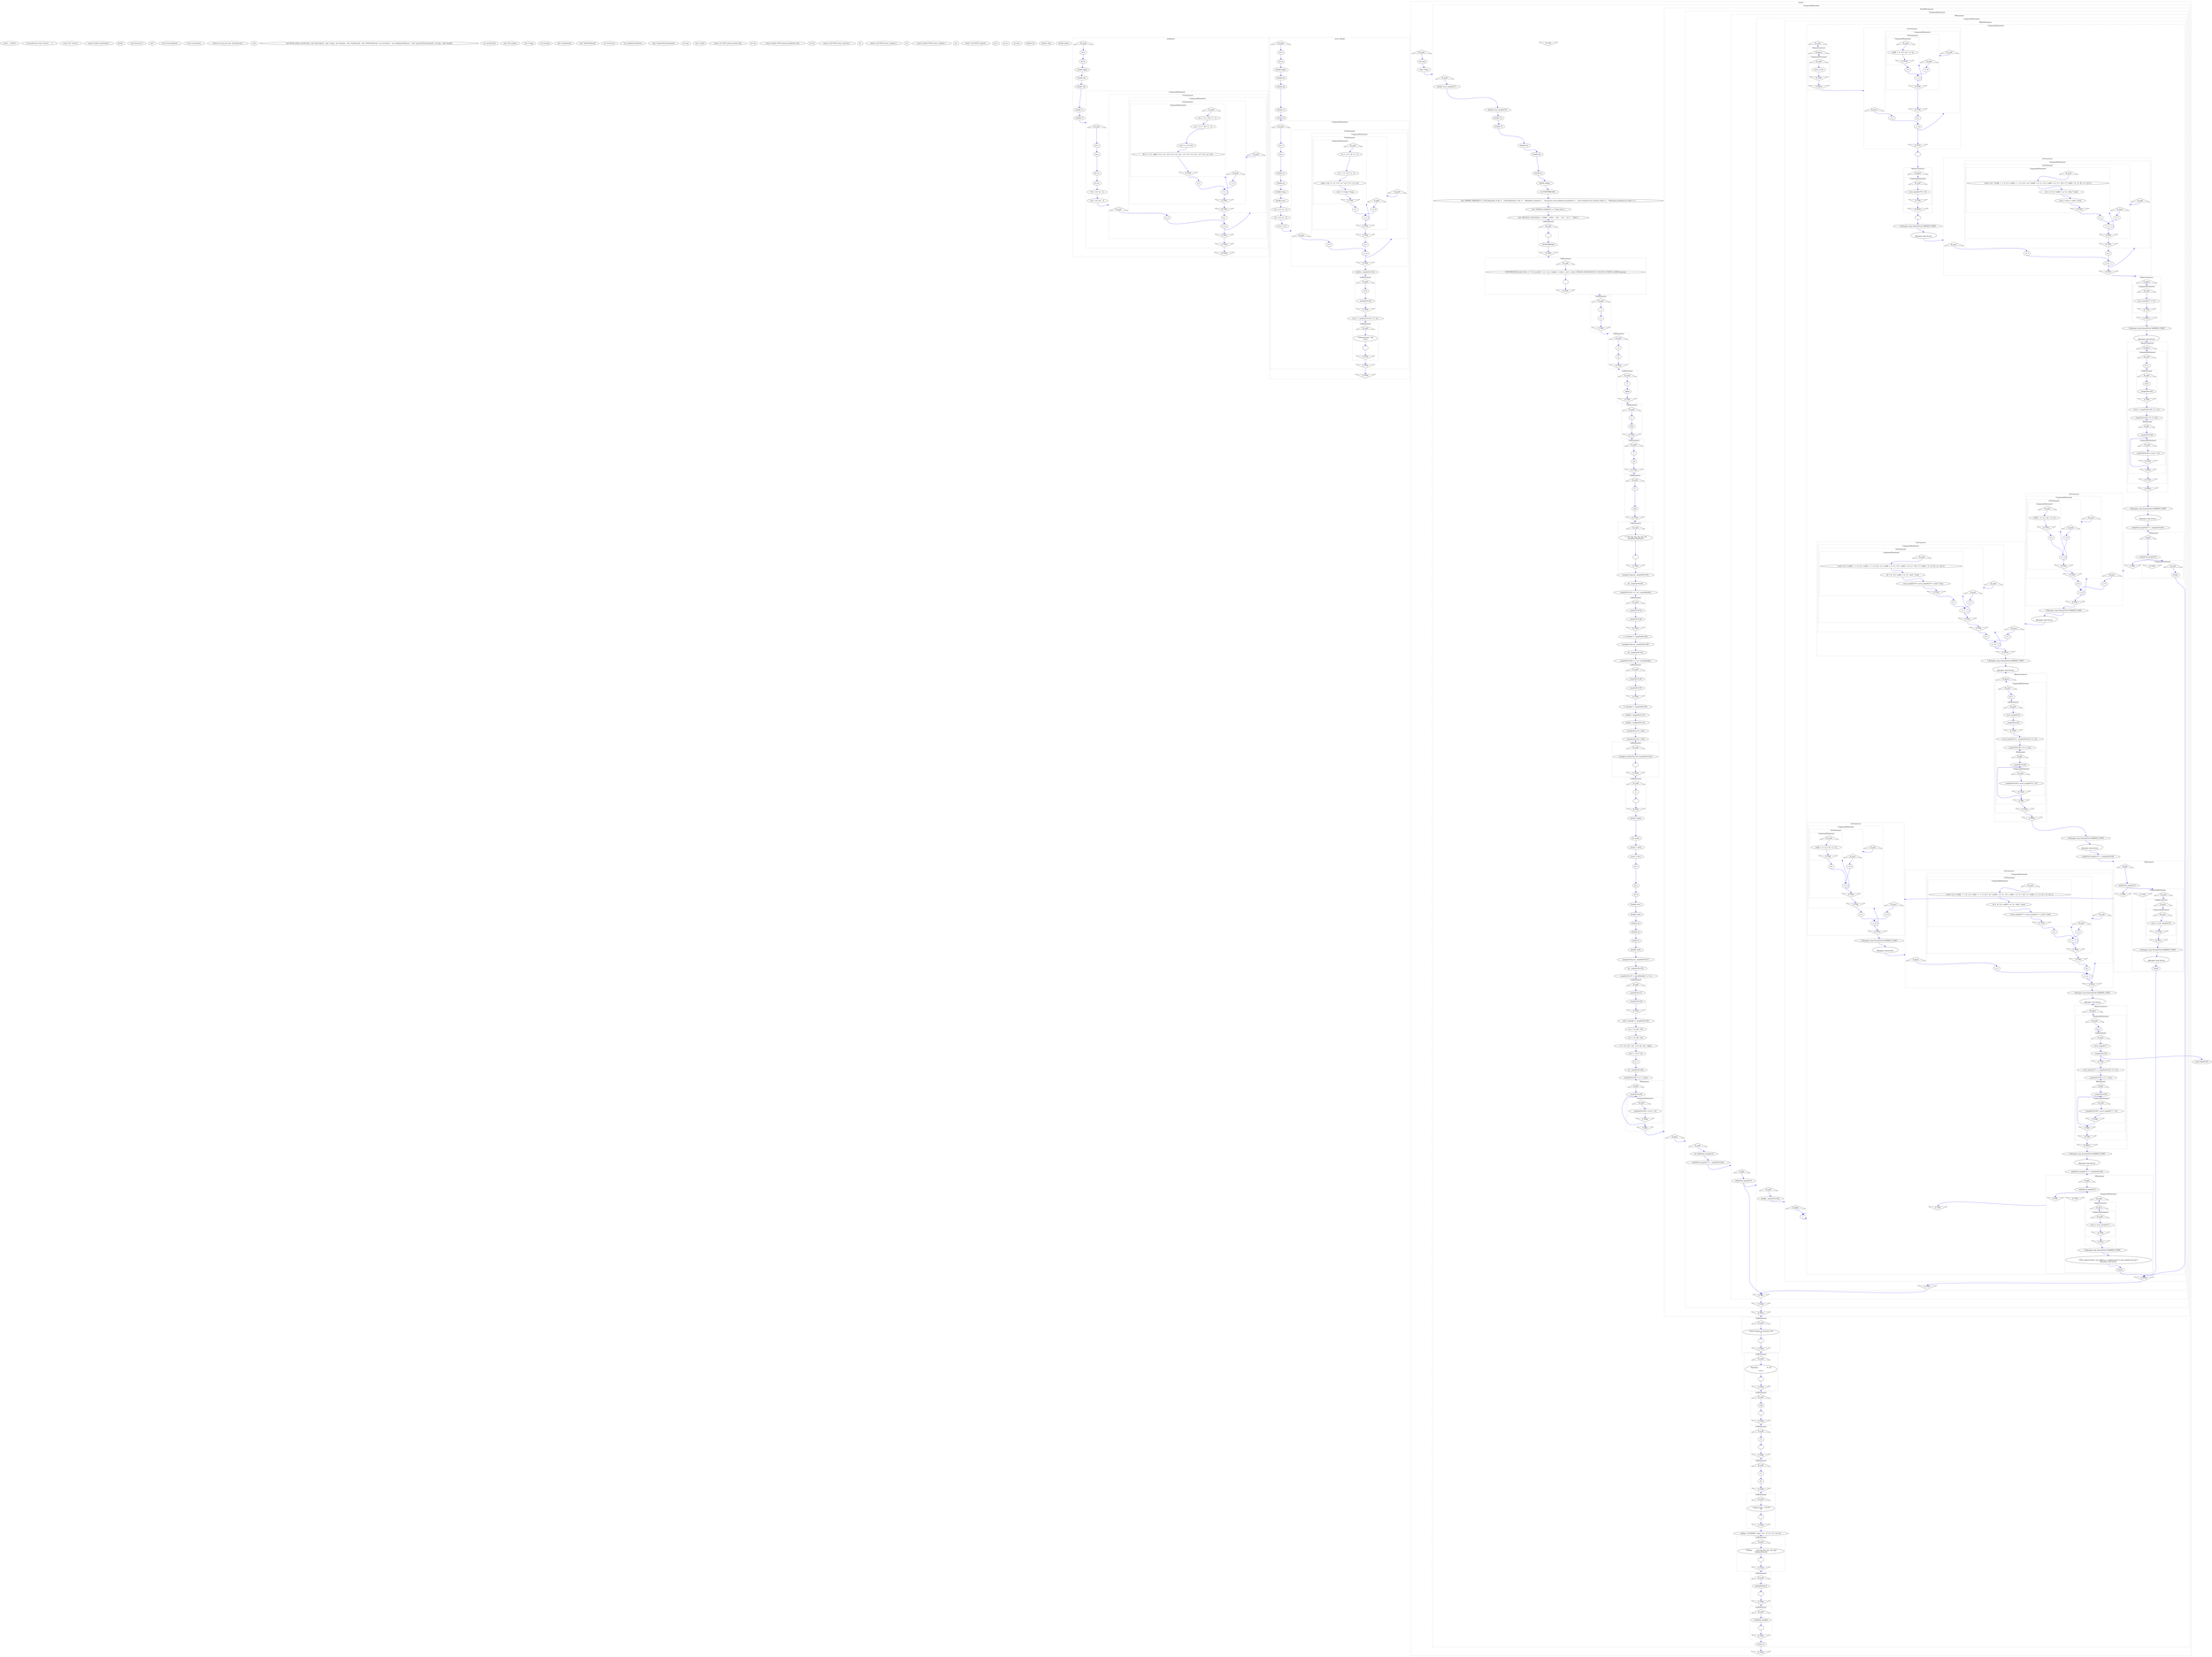 digraph graph1712536284 {
	compound=true;
	edge[color=blue];
	node26117480[label="struct __sFILEX ;"];
	node1769597131[label="int printf(const char *restrict , ...);"];
	node257895351[label="const char *restrict "];
	node1918627686[label="extern double sqrt(double );"];
	node1537358694[label="double "];
	node2088051243[label="void free(void *);"];
	node1531333864[label="void *"];
	node1622006612[label="struct fssearchblock ;"];
	node1635546341[label="struct searchstate ;"];
	node1641808846[label="extern int omp_get_max_threads(void );"];
	node2032251042[label="void "];
	node600746945[label="void OSCR_init(int numThreads, char *description , char *usage , int numArgs , char *argNames[] , char *defaultValues[] , int numTimers , int numReportedTimers , char *reportedTimerNames[] , int argc , char *argv[]);"];
	node707610042[label="int numThreads"];
	node146611050[label="char *description"];
	node94345706[label="char *usage"];
	node1122134344[label="int numArgs"];
	node837764579[label="char *argNames[]"];
	node1497973285[label="char *defaultValues[]"];
	node1635756693[label="int numTimers"];
	node1900164709[label="int numReportedTimers"];
	node1864350231[label="char *reportedTimerNames[]"];
	node601893033[label="int argc"];
	node1241276575[label="char *argv[]"];
	node1908143486[label="extern int OSCR_getarg_int(int ind);"];
	node57748372[label="int ind"];
	node815992954[label="extern double OSCR_getarg_double(int ind);"];
	node1123629720[label="int ind"];
	node699780352[label="extern void OSCR_timer_start(int );"];
	node988458918[label="int "];
	node926370398[label="extern void OSCR_timer_stop(int );"];
	node1971851377[label="int "];
	node775931202[label="extern double OSCR_timer_read(int );"];
	node1883840933[label="int "];
	node1843289228[label="extern void OSCR_report();"];
	node134310351[label="int n;"];
	node611563982[label="int m;"];
	node1485697819[label="int mits;"];
	node297927961[label="double tol;"];
	node1786364562[label="double relax;"];
	node1669712678[label="double alpha;"];
	subgraph cluster671467883 {
		compound=true;
		style=dotted;
		label="initialize()";
		node407697359[label="B_FuDe", shape="triangle"];
		node802600647[label="E_FuDe", shape="invtriangle"];
		node1708570683[label="int n"];
		node2051853139[label="int m"];
		node373182087[label="double alpha"];
		node1580297332[label="double *dx"];
		node1219161283[label="double *dy"];
		node796667727[label="double *u"];
		node117009527[label="double *f"];
		subgraph cluster1850180796 {
			compound=true;
			style=dotted;
			label="CompoundStatement";
			node884452399[label="B_CoSt", shape="triangle"];
			node235237152[label="E_CoSt", shape="invtriangle"];
			node644345897[label="int i;"];
			node128359175[label="int j;"];
			node482082765[label="int xx;"];
			node49752459[label="int yy;"];
			node1847008471[label="*dx = 2.0 / (n - 1);"];
			node1118078504[label="*dy = 2.0 / (m - 1);"];
			subgraph cluster580871917 {
				compound=true;
				style=dotted;
				label="ForStatement";
				node823723302[label="B_FoSt", shape="triangle"];
				node1714078840[label="E_FoSt", shape="invtriangle"];
				node2009221452[label="j = 0"];
				node690339675[label="j < m"];
				node1606304070[label="j++"];
				subgraph cluster249034932 {
					compound=true;
					style=dotted;
					label="CompoundStatement";
					node1278254413[label="B_CoSt", shape="triangle"];
					node940584193[label="E_CoSt", shape="invtriangle"];
					subgraph cluster954702563 {
						compound=true;
						style=dotted;
						label="ForStatement";
						node1661406123[label="B_FoSt", shape="triangle"];
						node1759899303[label="E_FoSt", shape="invtriangle"];
						node838449246[label="i = 0"];
						node1610702581[label="i < n"];
						node1151844284[label="i++"];
						subgraph cluster2011997442 {
							compound=true;
							style=dotted;
							label="CompoundStatement";
							node843512726[label="B_CoSt", shape="triangle"];
							node773989906[label="E_CoSt", shape="invtriangle"];
							node278240974[label="xx = -1.0 + *dx * (i - 1);"];
							node1456339771[label="yy = -1.0 + *dy * (j - 1);"];
							node1371957475[label="u[j * n + i] = 0.0;"];
							node426394307[label="f[j * n + i] = -alpha * (1.0 - xx * xx) * (1.0 - yy * yy) - 2.0 * (1.0 - xx * xx) - 2.0 * (1.0 - yy * yy);"];
						}
					}
				}
			}
		}
	}
	subgraph cluster1864116663 {
		compound=true;
		style=dotted;
		label="error_check()";
		node1298146757[label="B_FuDe", shape="triangle"];
		node2133344792[label="E_FuDe", shape="invtriangle"];
		node1178587240[label="int n"];
		node1272123492[label="int m"];
		node1570358965[label="double alpha"];
		node88397182[label="double dx"];
		node508378341[label="double dy"];
		node294111720[label="double *u"];
		node660339123[label="double *f"];
		subgraph cluster684822005 {
			compound=true;
			style=dotted;
			label="CompoundStatement";
			node154449611[label="B_CoSt", shape="triangle"];
			node1439632660[label="E_CoSt", shape="invtriangle"];
			node533810548[label="int i;"];
			node1360518503[label="int j;"];
			node1006751649[label="double xx;"];
			node1860491691[label="double yy;"];
			node351877391[label="double temp;"];
			node1201466784[label="double error;"];
			node1134013833[label="dx = 2.0 / (n - 1);"];
			node1894788146[label="dy = 2.0 / (n - 2);"];
			node909282611[label="error = 0.0;"];
			subgraph cluster790021811 {
				compound=true;
				style=dotted;
				label="ForStatement";
				node873827336[label="B_FoSt", shape="triangle"];
				node434437292[label="E_FoSt", shape="invtriangle"];
				node1839962989[label="j = 0"];
				node573926093[label="j < m"];
				node1077873186[label="j++"];
				subgraph cluster1336777650 {
					compound=true;
					style=dotted;
					label="CompoundStatement";
					node1367165453[label="B_CoSt", shape="triangle"];
					node126234454[label="E_CoSt", shape="invtriangle"];
					subgraph cluster1763260873 {
						compound=true;
						style=dotted;
						label="ForStatement";
						node1327234595[label="B_FoSt", shape="triangle"];
						node236567414[label="E_FoSt", shape="invtriangle"];
						node573136580[label="i = 0"];
						node1988644427[label="i < n"];
						node1026483832[label="i++"];
						subgraph cluster1470868839 {
							compound=true;
							style=dotted;
							label="CompoundStatement";
							node1426725223[label="B_CoSt", shape="triangle"];
							node711197015[label="E_CoSt", shape="invtriangle"];
							node267814113[label="xx = -1.0 + dx * (i - 1);"];
							node426019904[label="yy = -1.0 + dy * (j - 1);"];
							node109069556[label="temp = u[j * n + i] - (1.0 - xx * xx) * (1.0 - yy * yy);"];
							node582300198[label="error += temp * temp;"];
						}
					}
				}
			}
			node1718322084[label="double _imopVarPre142;"];
			subgraph cluster1692073709 {
				compound=true;
				style=dotted;
				label="CallStatement";
				node948675904[label="B_CaSt", shape="triangle"];
				node1197498159[label="E_CaSt", shape="invtriangle"];
				node785271142[label="error"];
				node2023026843[label="_imopVarPre142"];
			}
			node935160003[label="error = _imopVarPre142 / (n * m);"];
			subgraph cluster548795052 {
				compound=true;
				style=dotted;
				label="CallStatement";
				node2143571436[label="B_CaSt", shape="triangle"];
				node2117099736[label="E_CaSt", shape="invtriangle"];
				node691863815[label="\"Solution Error : %g\n\"error"];
				node777313177[label=""];
			}
		}
	}
	subgraph cluster142099757 {
		compound=true;
		style=dotted;
		label="main()";
		node1114335860[label="B_FuDe", shape="triangle"];
		node80026551[label="E_FuDe", shape="invtriangle"];
		node1574615832[label="int argc"];
		node1076202543[label="char **argv"];
		subgraph cluster15892131 {
			compound=true;
			style=dotted;
			label="CompoundStatement";
			node484841769[label="B_CoSt", shape="triangle"];
			node879311295[label="E_CoSt", shape="invtriangle"];
			node899655458[label="double error_imopVar77;"];
			node588565911[label="double error_imopVar76;"];
			node1506938939[label="double *u;"];
			node1220759559[label="double *f;"];
			node1734184086[label="double dx;"];
			node659059448[label="double dy;"];
			node1153933106[label="double dt;"];
			node1924990666[label="double mflops;"];
			node1651754404[label="int NUMTHREADS;"];
			node1107204185[label="char *PARAM_NAMES[6] = {\"Grid dimension: X dir =\", \"Grid dimension: Y dir =\" , \"Helmhotlz constant =\" , \"Successive over-relaxation parameter =\" , \"error tolerance for iterative solver =\" , \"Maximum iterations for solver =\"};"];
			node1641672672[label="char *TIMERS_NAMES[1] = {\"Total_time\"};"];
			node1185618138[label="char *DEFAULT_VALUES[6] = {\"5000\", \"5000\" , \"0.8\" , \"1.0\" , \"1e-7\" , \"1000\"};"];
			subgraph cluster707506411 {
				compound=true;
				style=dotted;
				label="CallStatement";
				node1009326765[label="B_CaSt", shape="triangle"];
				node755328698[label="E_CaSt", shape="invtriangle"];
				node7548983[label=""];
				node1999135802[label="NUMTHREADS"];
			}
			subgraph cluster452457802 {
				compound=true;
				style=dotted;
				label="CallStatement";
				node1857910993[label="B_CaSt", shape="triangle"];
				node1130598644[label="E_CaSt", shape="invtriangle"];
				node1293252487[label="NUMTHREADS\"Jacobi Solver v1\"\"Use \'jacobi01\' <n> <m> <alpha> <relax> <tol> <mits>\"6PARAM_NAMESDEFAULT_VALUES11TIMERS_NAMESargcargv"];
				node49969897[label=""];
			}
			subgraph cluster681747431 {
				compound=true;
				style=dotted;
				label="CallStatement";
				node1059080630[label="B_CaSt", shape="triangle"];
				node280223635[label="E_CaSt", shape="invtriangle"];
				node245530164[label="1"];
				node503144273[label="n"];
			}
			subgraph cluster1862674654 {
				compound=true;
				style=dotted;
				label="CallStatement";
				node1068232840[label="B_CaSt", shape="triangle"];
				node507061061[label="E_CaSt", shape="invtriangle"];
				node317960117[label="2"];
				node1960253514[label="m"];
			}
			subgraph cluster1556061855 {
				compound=true;
				style=dotted;
				label="CallStatement";
				node417875774[label="B_CaSt", shape="triangle"];
				node1513029997[label="E_CaSt", shape="invtriangle"];
				node439925336[label="3"];
				node501951555[label="alpha"];
			}
			subgraph cluster2045913001 {
				compound=true;
				style=dotted;
				label="CallStatement";
				node1822630059[label="B_CaSt", shape="triangle"];
				node1356236848[label="E_CaSt", shape="invtriangle"];
				node508760925[label="4"];
				node1637601612[label="relax"];
			}
			subgraph cluster615853374 {
				compound=true;
				style=dotted;
				label="CallStatement";
				node366916060[label="B_CaSt", shape="triangle"];
				node1855734078[label="E_CaSt", shape="invtriangle"];
				node1470420462[label="5"];
				node1202081661[label="tol"];
			}
			subgraph cluster275754769 {
				compound=true;
				style=dotted;
				label="CallStatement";
				node1895054149[label="B_CaSt", shape="triangle"];
				node651235118[label="E_CaSt", shape="invtriangle"];
				node279781579[label="6"];
				node2080125222[label="mits"];
			}
			subgraph cluster2028036437 {
				compound=true;
				style=dotted;
				label="CallStatement";
				node1420012431[label="B_CaSt", shape="triangle"];
				node426288284[label="E_CaSt", shape="invtriangle"];
				node1780399359[label="\"-> %d, %d, %g, %g, %g, %d\n\"nmalpharelaxtolmits"];
				node1028811481[label=""];
			}
			node295055909[label="unsigned long int _imopVarPre145;"];
			node1489831627[label="int _imopVarPre146;"];
			node2041264753[label="_imopVarPre145 = n * m * sizeof(double);"];
			subgraph cluster1538511917 {
				compound=true;
				style=dotted;
				label="CallStatement";
				node1542856295[label="B_CaSt", shape="triangle"];
				node46259342[label="E_CaSt", shape="invtriangle"];
				node187120217[label="_imopVarPre145"];
				node622772003[label="_imopVarPre146"];
			}
			node185203393[label="u = (double *) _imopVarPre146;"];
			node1949126165[label="unsigned long int _imopVarPre149;"];
			node8996952[label="int _imopVarPre150;"];
			node877363600[label="_imopVarPre149 = n * m * sizeof(double);"];
			subgraph cluster374646930 {
				compound=true;
				style=dotted;
				label="CallStatement";
				node628610760[label="B_CaSt", shape="triangle"];
				node828610686[label="E_CaSt", shape="invtriangle"];
				node1811942924[label="_imopVarPre149"];
				node1157199772[label="_imopVarPre150"];
			}
			node1075082007[label="f = (double *) _imopVarPre150;"];
			node2110068611[label="double *_imopVarPre153;"];
			node211199210[label="double *_imopVarPre154;"];
			node684230144[label="_imopVarPre153 = &dy;"];
			node1335914322[label="_imopVarPre154 = &dx;"];
			subgraph cluster2008746677 {
				compound=true;
				style=dotted;
				label="CallStatement";
				node15910024[label="B_CaSt", shape="triangle"];
				node1420623741[label="E_CaSt", shape="invtriangle"];
				node2076829355[label="nmalpha_imopVarPre154_imopVarPre153uf"];
				node665565246[label=""];
			}
			subgraph cluster1840940155 {
				compound=true;
				style=dotted;
				label="CallStatement";
				node32496853[label="B_CaSt", shape="triangle"];
				node371440613[label="E_CaSt", shape="invtriangle"];
				node2062667107[label="0"];
				node1128158063[label=""];
			}
			node109575534[label="double omega;"];
			node1613425543[label="int maxit;"];
			node1327693149[label="omega = relax;"];
			node649989411[label="maxit = mits;"];
			node1087598842[label="int i;"];
			node1150585542[label="int j;"];
			node418544257[label="int k;"];
			node917987811[label="double error;"];
			node1863410679[label="double resid;"];
			node103996481[label="double ax;"];
			node1464018925[label="double ay;"];
			node707834059[label="double b;"];
			node250337667[label="double *uold;"];
			node1148140115[label="unsigned long int _imopVarPre157;"];
			node1076664928[label="int _imopVarPre158;"];
			node1933687459[label="_imopVarPre157 = sizeof(double) * n * m;"];
			subgraph cluster1164139233 {
				compound=true;
				style=dotted;
				label="CallStatement";
				node2061233204[label="B_CaSt", shape="triangle"];
				node1256871900[label="E_CaSt", shape="invtriangle"];
				node1722532645[label="_imopVarPre157"];
				node476043283[label="_imopVarPre158"];
			}
			node1016689071[label="uold = (double *) _imopVarPre158;"];
			node581639050[label="ax = 1.0 / (dx * dx);"];
			node219040114[label="ay = 1.0 / (dy * dy);"];
			node948268398[label="b = -2.0 / (dx * dx) - 2.0 / (dy * dy) - alpha;"];
			node254310990[label="error = 10.0 * tol;"];
			node1201228625[label="k = 1;"];
			node731942694[label="int _imopVarPre160;"];
			node787610762[label="_imopVarPre160 = k <= maxit;"];
			subgraph cluster1679714298 {
				compound=true;
				style=dotted;
				label="IfStatement";
				node2145383787[label="B_IfSt", shape="triangle"];
				node1823752147[label="E_IfSt", shape="invtriangle"];
				node582025508[label="_imopVarPre160"];
				subgraph cluster53466556 {
					compound=true;
					style=dotted;
					label="CompoundStatement";
					node1463275798[label="B_CoSt", shape="triangle"];
					node190673459[label="E_CoSt", shape="invtriangle"];
					node1052536203[label="_imopVarPre160 = error > tol;"];
				}
			}
			subgraph cluster932493233 {
				compound=true;
				style=dotted;
				label="ParallelConstruct";
				node841341264[label="B_PaCo", shape="triangle"];
				node467937204[label="E_PaCo", shape="invtriangle"];
				subgraph cluster1331013732 {
					compound=true;
					style=dotted;
					label="CompoundStatement";
					node741268455[label="B_CoSt", shape="triangle"];
					node2136187679[label="E_CoSt", shape="invtriangle"];
					node701850557[label="int whilePred_imopVar75;"];
					node2144211049[label="whilePred_imopVar75 = _imopVarPre160;"];
					subgraph cluster1071046588 {
						compound=true;
						style=dotted;
						label="IfStatement";
						node1076089407[label="B_IfSt", shape="triangle"];
						node1076262627[label="E_IfSt", shape="invtriangle"];
						node1300523151[label="whilePred_imopVar75"];
						subgraph cluster1177232287 {
							compound=true;
							style=dotted;
							label="CompoundStatement";
							node530750366[label="B_CoSt", shape="triangle"];
							node761136414[label="E_CoSt", shape="invtriangle"];
							node813768593[label="double _imopVarPre162;"];
							subgraph cluster584883526 {
								compound=true;
								style=dotted;
								label="WhileStatement";
								node1673971173[label="B_WhSt", shape="triangle"];
								node1859857531[label="E_WhSt", shape="invtriangle"];
								node1667878940[label="1"];
								subgraph cluster1883133460 {
									compound=true;
									style=dotted;
									label="CompoundStatement";
									node1652383641[label="B_CoSt", shape="triangle"];
									node1155789797[label="E_CoSt", shape="invtriangle"];
									subgraph cluster508400631 {
										compound=true;
										style=dotted;
										label="MasterConstruct";
										node1025197016[label="B_MaCo", shape="triangle"];
										node167063223[label="E_MaCo", shape="invtriangle"];
										subgraph cluster86178665 {
											compound=true;
											style=dotted;
											label="CompoundStatement";
											node1496536314[label="B_CoSt", shape="triangle"];
											node1845411114[label="E_CoSt", shape="invtriangle"];
											node1876767618[label="error = 0.0;"];
										}
									}
									subgraph cluster1508155460 {
										compound=true;
										style=dotted;
										label="ForConstruct";
										node1273224758[label="B_FoCo", shape="triangle"];
										node1543760718[label="E_FoCo", shape="invtriangle"];
										node1512323339[label="j = 0"];
										node614953565[label="j < m"];
										node2035788375[label="j++"];
										subgraph cluster632879570 {
											compound=true;
											style=dotted;
											label="CompoundStatement";
											node695846639[label="B_CoSt", shape="triangle"];
											node452368204[label="E_CoSt", shape="invtriangle"];
											subgraph cluster432161569 {
												compound=true;
												style=dotted;
												label="ForStatement";
												node195198182[label="B_FoSt", shape="triangle"];
												node159168732[label="E_FoSt", shape="invtriangle"];
												node1505755152[label="i = 0"];
												node1482979717[label="i < n"];
												node1783594007[label="i++"];
												subgraph cluster586029783 {
													compound=true;
													style=dotted;
													label="CompoundStatement";
													node1574103562[label="B_CoSt", shape="triangle"];
													node1710901767[label="E_CoSt", shape="invtriangle"];
													node780027008[label="uold[i + m * j] = u[i + m * j];"];
												}
											}
										}
									}
									node889972204[label=";"];
									subgraph cluster456824281 {
										compound=true;
										style=dotted;
										label="MasterConstruct";
										node1911830487[label="B_MaCo", shape="triangle"];
										node1367787521[label="E_MaCo", shape="invtriangle"];
										subgraph cluster862853054 {
											compound=true;
											style=dotted;
											label="CompoundStatement";
											node949483950[label="B_CoSt", shape="triangle"];
											node1819701896[label="E_CoSt", shape="invtriangle"];
											node20039101[label="error_imopVar76 = 0.0;"];
										}
									}
									node1166754951[label=";"];
									node1303659291[label="// #pragma omp dummyFlush BARRIER_START"];
									node1384421718[label="
#pragma omp barrier
"];
									subgraph cluster1582967668 {
										compound=true;
										style=dotted;
										label="ForConstruct";
										node1702926498[label="B_FoCo", shape="triangle"];
										node1348632704[label="E_FoCo", shape="invtriangle"];
										node260256291[label="j = 1"];
										node28692953[label="j < m - 1"];
										node777813205[label="j++"];
										subgraph cluster1925514831 {
											compound=true;
											style=dotted;
											label="CompoundStatement";
											node1242301611[label="B_CoSt", shape="triangle"];
											node72565662[label="E_CoSt", shape="invtriangle"];
											subgraph cluster2006906315 {
												compound=true;
												style=dotted;
												label="ForStatement";
												node1570606799[label="B_FoSt", shape="triangle"];
												node1137473873[label="E_FoSt", shape="invtriangle"];
												node1682927241[label="i = 1"];
												node1276310858[label="i < n - 1"];
												node1664879201[label="i++"];
												subgraph cluster1377194794 {
													compound=true;
													style=dotted;
													label="CompoundStatement";
													node140665423[label="B_CoSt", shape="triangle"];
													node984138551[label="E_CoSt", shape="invtriangle"];
													node475172655[label="resid = (ax * (uold[i - 1 + m * j] + uold[i + 1 + m * j]) + ay * (uold[i + m * (j - 1)] + uold[i + m * (j + 1)]) + b * uold[i + m * j] - f[i + m * j]) / b;"];
													node359985955[label="u[i + m * j] = uold[i + m * j] - relax * resid;"];
													node830608444[label="error = error + resid * resid;"];
												}
											}
										}
									}
									subgraph cluster1980953477 {
										compound=true;
										style=dotted;
										label="MasterConstruct";
										node856495791[label="B_MaCo", shape="triangle"];
										node24057252[label="E_MaCo", shape="invtriangle"];
										subgraph cluster1237773898 {
											compound=true;
											style=dotted;
											label="CompoundStatement";
											node1305748956[label="B_CoSt", shape="triangle"];
											node1162466838[label="E_CoSt", shape="invtriangle"];
											node1706125628[label="error_imopVar77 = 0.0;"];
										}
									}
									node612928907[label="// #pragma omp dummyFlush BARRIER_START"];
									node1963663371[label="
#pragma omp barrier
"];
									subgraph cluster405975286 {
										compound=true;
										style=dotted;
										label="MasterConstruct";
										node1720942988[label="B_MaCo", shape="triangle"];
										node1115791983[label="E_MaCo", shape="invtriangle"];
										subgraph cluster2142339597 {
											compound=true;
											style=dotted;
											label="CompoundStatement";
											node2116532090[label="B_CoSt", shape="triangle"];
											node1781593777[label="E_CoSt", shape="invtriangle"];
											node491894440[label="k++;"];
											subgraph cluster1104950472 {
												compound=true;
												style=dotted;
												label="CallStatement";
												node1076642142[label="B_CaSt", shape="triangle"];
												node1311908104[label="E_CaSt", shape="invtriangle"];
												node1063150793[label="error"];
												node1023469953[label="_imopVarPre162"];
											}
											node1181534785[label="error = _imopVarPre162 / (n * m);"];
											node267039662[label="_imopVarPre160 = k <= mits;"];
											subgraph cluster1156790508 {
												compound=true;
												style=dotted;
												label="IfStatement";
												node1689057490[label="B_IfSt", shape="triangle"];
												node287985825[label="E_IfSt", shape="invtriangle"];
												node1020828786[label="_imopVarPre160"];
												subgraph cluster368191976 {
													compound=true;
													style=dotted;
													label="CompoundStatement";
													node701379561[label="B_CoSt", shape="triangle"];
													node528938970[label="E_CoSt", shape="invtriangle"];
													node1078290151[label="_imopVarPre160 = error > tol;"];
												}
											}
										}
									}
									node359596673[label="// #pragma omp dummyFlush BARRIER_START"];
									node503584840[label="
#pragma omp barrier
"];
									node1528226950[label="whilePred_imopVar75 = _imopVarPre160;"];
									subgraph cluster1934240791 {
										compound=true;
										style=dotted;
										label="IfStatement";
										node757046979[label="B_IfSt", shape="triangle"];
										node344954076[label="E_IfSt", shape="invtriangle"];
										node1554058510[label="!whilePred_imopVar75"];
										subgraph cluster1971858114 {
											compound=true;
											style=dotted;
											label="CompoundStatement";
											node1219499527[label="B_CoSt", shape="triangle"];
											node1126522769[label="E_CoSt", shape="invtriangle"];
											node1938311278[label="break;"];
										}
									}
									subgraph cluster1555478555 {
										compound=true;
										style=dotted;
										label="ForConstruct";
										node706067443[label="B_FoCo", shape="triangle"];
										node1187091280[label="E_FoCo", shape="invtriangle"];
										node131976509[label="j = 0"];
										node1367661099[label="j < m"];
										node1307655038[label="j++"];
										subgraph cluster775635860 {
											compound=true;
											style=dotted;
											label="CompoundStatement";
											node1892463551[label="B_CoSt", shape="triangle"];
											node285205295[label="E_CoSt", shape="invtriangle"];
											subgraph cluster863917883 {
												compound=true;
												style=dotted;
												label="ForStatement";
												node1294248741[label="B_FoSt", shape="triangle"];
												node341778327[label="E_FoSt", shape="invtriangle"];
												node495471129[label="i = 0"];
												node1729527695[label="i < n"];
												node1618190026[label="i++"];
												subgraph cluster1568740070 {
													compound=true;
													style=dotted;
													label="CompoundStatement";
													node551104286[label="B_CoSt", shape="triangle"];
													node1022837566[label="E_CoSt", shape="invtriangle"];
													node1935274924[label="uold[i + m * j] = u[i + m * j];"];
												}
											}
										}
									}
									node61710314[label="// #pragma omp dummyFlush BARRIER_START"];
									node1433290120[label="
#pragma omp barrier
"];
									subgraph cluster504561103 {
										compound=true;
										style=dotted;
										label="ForConstruct";
										node487571644[label="B_FoCo", shape="triangle"];
										node33570527[label="E_FoCo", shape="invtriangle"];
										node1241184277[label="j = 1"];
										node760159709[label="j < m - 1"];
										node2116330210[label="j++"];
										subgraph cluster1910204163 {
											compound=true;
											style=dotted;
											label="CompoundStatement";
											node1191890972[label="B_CoSt", shape="triangle"];
											node1848939096[label="E_CoSt", shape="invtriangle"];
											subgraph cluster777588278 {
												compound=true;
												style=dotted;
												label="ForStatement";
												node1069720017[label="B_FoSt", shape="triangle"];
												node1965965859[label="E_FoSt", shape="invtriangle"];
												node1052247420[label="i = 1"];
												node1779082722[label="i < n - 1"];
												node620195959[label="i++"];
												subgraph cluster1819055096 {
													compound=true;
													style=dotted;
													label="CompoundStatement";
													node954764819[label="B_CoSt", shape="triangle"];
													node980552419[label="E_CoSt", shape="invtriangle"];
													node340234965[label="resid = (ax * (uold[i - 1 + m * j] + uold[i + 1 + m * j]) + ay * (uold[i + m * (j - 1)] + uold[i + m * (j + 1)]) + b * uold[i + m * j] - f[i + m * j]) / b;"];
													node1218188770[label="u[i + m * j] = uold[i + m * j] - relax * resid;"];
													node1242547813[label="error_imopVar76 = error_imopVar76 + resid * resid;"];
												}
											}
										}
									}
									node369977528[label="// #pragma omp dummyFlush BARRIER_START"];
									node720486234[label="
#pragma omp barrier
"];
									subgraph cluster1989092248 {
										compound=true;
										style=dotted;
										label="MasterConstruct";
										node525313125[label="B_MaCo", shape="triangle"];
										node31874125[label="E_MaCo", shape="invtriangle"];
										subgraph cluster1023842266 {
											compound=true;
											style=dotted;
											label="CompoundStatement";
											node1268380397[label="B_CoSt", shape="triangle"];
											node1915781538[label="E_CoSt", shape="invtriangle"];
											node896315952[label="k++;"];
											subgraph cluster1776434836 {
												compound=true;
												style=dotted;
												label="CallStatement";
												node1439139158[label="B_CaSt", shape="triangle"];
												node622022145[label="E_CaSt", shape="invtriangle"];
												node315785478[label="error_imopVar76"];
												node62443122[label="_imopVarPre162"];
											}
											node268616862[label="error_imopVar76 = _imopVarPre162 / (n * m);"];
											node165296236[label="_imopVarPre160 = k <= mits;"];
											subgraph cluster670332443 {
												compound=true;
												style=dotted;
												label="IfStatement";
												node1390374159[label="B_IfSt", shape="triangle"];
												node733026478[label="E_IfSt", shape="invtriangle"];
												node1935935291[label="_imopVarPre160"];
												subgraph cluster2065373060 {
													compound=true;
													style=dotted;
													label="CompoundStatement";
													node680415425[label="B_CoSt", shape="triangle"];
													node1491128748[label="E_CoSt", shape="invtriangle"];
													node1049553497[label="_imopVarPre160 = error_imopVar76 > tol;"];
												}
											}
										}
									}
									node105320614[label="// #pragma omp dummyFlush BARRIER_START"];
									node155784799[label="
#pragma omp barrier
"];
									node2058190325[label="whilePred_imopVar75 = _imopVarPre160;"];
									subgraph cluster381096925 {
										compound=true;
										style=dotted;
										label="IfStatement";
										node933099011[label="B_IfSt", shape="triangle"];
										node1492867983[label="E_IfSt", shape="invtriangle"];
										node656805788[label="!whilePred_imopVar75"];
										subgraph cluster488671125 {
											compound=true;
											style=dotted;
											label="CompoundStatement";
											node788557535[label="B_CoSt", shape="triangle"];
											node545535492[label="E_CoSt", shape="invtriangle"];
											subgraph cluster656689800 {
												compound=true;
												style=dotted;
												label="SingleConstruct";
												node78081168[label="B_SiCo", shape="triangle"];
												node1780694323[label="E_SiCo", shape="invtriangle"];
												subgraph cluster646910575 {
													compound=true;
													style=dotted;
													label="CompoundStatement";
													node1182693267[label="B_CoSt", shape="triangle"];
													node1049204172[label="E_CoSt", shape="invtriangle"];
													node1910012239[label="error = error_imopVar76;"];
												}
											}
											node1704289773[label="// #pragma omp dummyFlush BARRIER_START"];
											node1209972485[label="
#pragma omp barrier
"];
											node1178605557[label="break;"];
										}
									}
									subgraph cluster1538853769 {
										compound=true;
										style=dotted;
										label="ForConstruct";
										node280026426[label="B_FoCo", shape="triangle"];
										node1277370210[label="E_FoCo", shape="invtriangle"];
										node1490985127[label="j = 0"];
										node208515085[label="j < m"];
										node1828598477[label="j++"];
										subgraph cluster1211156857 {
											compound=true;
											style=dotted;
											label="CompoundStatement";
											node228118035[label="B_CoSt", shape="triangle"];
											node512144081[label="E_CoSt", shape="invtriangle"];
											subgraph cluster954924459 {
												compound=true;
												style=dotted;
												label="ForStatement";
												node926715701[label="B_FoSt", shape="triangle"];
												node495367734[label="E_FoSt", shape="invtriangle"];
												node443414834[label="i = 0"];
												node88893820[label="i < n"];
												node943346272[label="i++"];
												subgraph cluster93367172 {
													compound=true;
													style=dotted;
													label="CompoundStatement";
													node145279672[label="B_CoSt", shape="triangle"];
													node2101881246[label="E_CoSt", shape="invtriangle"];
													node735627505[label="uold[i + m * j] = u[i + m * j];"];
												}
											}
										}
									}
									node275543021[label="// #pragma omp dummyFlush BARRIER_START"];
									node7131630[label="
#pragma omp barrier
"];
									subgraph cluster1281894438 {
										compound=true;
										style=dotted;
										label="ForConstruct";
										node169627497[label="B_FoCo", shape="triangle"];
										node2049463320[label="E_FoCo", shape="invtriangle"];
										node831025968[label="j = 1"];
										node348921692[label="j < m - 1"];
										node715117698[label="j++"];
										subgraph cluster167514715 {
											compound=true;
											style=dotted;
											label="CompoundStatement";
											node1645387671[label="B_CoSt", shape="triangle"];
											node584816461[label="E_CoSt", shape="invtriangle"];
											subgraph cluster2043935641 {
												compound=true;
												style=dotted;
												label="ForStatement";
												node256584979[label="B_FoSt", shape="triangle"];
												node1901371976[label="E_FoSt", shape="invtriangle"];
												node668225854[label="i = 1"];
												node1584938872[label="i < n - 1"];
												node139527382[label="i++"];
												subgraph cluster1318916377 {
													compound=true;
													style=dotted;
													label="CompoundStatement";
													node1561921531[label="B_CoSt", shape="triangle"];
													node1618596377[label="E_CoSt", shape="invtriangle"];
													node1807564872[label="resid = (ax * (uold[i - 1 + m * j] + uold[i + 1 + m * j]) + ay * (uold[i + m * (j - 1)] + uold[i + m * (j + 1)]) + b * uold[i + m * j] - f[i + m * j]) / b;"];
													node636370134[label="u[i + m * j] = uold[i + m * j] - relax * resid;"];
													node52401871[label="error_imopVar77 = error_imopVar77 + resid * resid;"];
												}
											}
										}
									}
									node2051378291[label="// #pragma omp dummyFlush BARRIER_START"];
									node1202138162[label="
#pragma omp barrier
"];
									subgraph cluster1299158298 {
										compound=true;
										style=dotted;
										label="MasterConstruct";
										node364413600[label="B_MaCo", shape="triangle"];
										node1792953030[label="E_MaCo", shape="invtriangle"];
										subgraph cluster2012635448 {
											compound=true;
											style=dotted;
											label="CompoundStatement";
											node1920021004[label="B_CoSt", shape="triangle"];
											node19719769[label="E_CoSt", shape="invtriangle"];
											node1905758512[label="k++;"];
											subgraph cluster1505720819 {
												compound=true;
												style=dotted;
												label="CallStatement";
												node1281769434[label="B_CaSt", shape="triangle"];
												node15848947[label="E_CaSt", shape="invtriangle"];
												node1354373599[label="error_imopVar77"];
												node252570530[label="_imopVarPre162"];
											}
											node19496184[label="error_imopVar77 = _imopVarPre162 / (n * m);"];
											node1644425487[label="_imopVarPre160 = k <= mits;"];
											subgraph cluster1798967633 {
												compound=true;
												style=dotted;
												label="IfStatement";
												node210908320[label="B_IfSt", shape="triangle"];
												node1186712450[label="E_IfSt", shape="invtriangle"];
												node766565657[label="_imopVarPre160"];
												subgraph cluster716041009 {
													compound=true;
													style=dotted;
													label="CompoundStatement";
													node1884151725[label="B_CoSt", shape="triangle"];
													node597112135[label="E_CoSt", shape="invtriangle"];
													node2070239402[label="_imopVarPre160 = error_imopVar77 > tol;"];
												}
											}
										}
									}
									node1933672516[label="// #pragma omp dummyFlush BARRIER_START"];
									node1491862772[label="
#pragma omp barrier
"];
									node659229738[label="whilePred_imopVar75 = _imopVarPre160;"];
									subgraph cluster1325629901 {
										compound=true;
										style=dotted;
										label="IfStatement";
										node2125465277[label="B_IfSt", shape="triangle"];
										node1664994873[label="E_IfSt", shape="invtriangle"];
										node1626803358[label="!whilePred_imopVar75"];
										subgraph cluster1665522694 {
											compound=true;
											style=dotted;
											label="CompoundStatement";
											node1653433120[label="B_CoSt", shape="triangle"];
											node570578020[label="E_CoSt", shape="invtriangle"];
											subgraph cluster973293904 {
												compound=true;
												style=dotted;
												label="SingleConstruct";
												node857651539[label="B_SiCo", shape="triangle"];
												node59734560[label="E_SiCo", shape="invtriangle"];
												subgraph cluster2113508588 {
													compound=true;
													style=dotted;
													label="CompoundStatement";
													node479045608[label="B_CoSt", shape="triangle"];
													node1733008261[label="E_CoSt", shape="invtriangle"];
													node1573001442[label="error = error_imopVar77;"];
												}
											}
											node175096545[label="// #pragma omp dummyFlush BARRIER_START"];
											node208668852[label="
/*This explicit barrier was added as a replacement for some implicit barrier.*/
#pragma omp barrier
"];
											node1423372658[label="break;"];
										}
									}
								}
							}
						}
					}
				}
			}
			subgraph cluster418957165 {
				compound=true;
				style=dotted;
				label="CallStatement";
				node943533613[label="B_CaSt", shape="triangle"];
				node2086269717[label="E_CaSt", shape="invtriangle"];
				node1815621869[label="\"Total Number of Iterations %d\n\"k"];
				node1701351424[label=""];
			}
			subgraph cluster1142767071 {
				compound=true;
				style=dotted;
				label="CallStatement";
				node1108121945[label="B_CaSt", shape="triangle"];
				node2119716668[label="E_CaSt", shape="invtriangle"];
				node1594964071[label="\"Residual                   %.15f\n\n\"error"];
				node878661133[label=""];
			}
			subgraph cluster473886116 {
				compound=true;
				style=dotted;
				label="CallStatement";
				node1689404083[label="B_CaSt", shape="triangle"];
				node1823595027[label="E_CaSt", shape="invtriangle"];
				node575725230[label="uold"];
				node1069097177[label=""];
			}
			subgraph cluster94748968 {
				compound=true;
				style=dotted;
				label="CallStatement";
				node1944815218[label="B_CaSt", shape="triangle"];
				node1497558532[label="E_CaSt", shape="invtriangle"];
				node1584833211[label="0"];
				node2146613458[label=""];
			}
			subgraph cluster594916129 {
				compound=true;
				style=dotted;
				label="CallStatement";
				node1537912396[label="B_CaSt", shape="triangle"];
				node1533972343[label="E_CaSt", shape="invtriangle"];
				node1101451553[label="0"];
				node435175610[label="dt"];
			}
			subgraph cluster56510351 {
				compound=true;
				style=dotted;
				label="CallStatement";
				node1835841364[label="B_CaSt", shape="triangle"];
				node1803361784[label="E_CaSt", shape="invtriangle"];
				node809822663[label="\" elapsed time : %12.6f\n\"dt"];
				node602858680[label=""];
			}
			node1096411163[label="mflops = (0.000001 * mits * (m - 2) * (n - 2) * 13) / dt;"];
			subgraph cluster1456265041 {
				compound=true;
				style=dotted;
				label="CallStatement";
				node1166361824[label="B_CaSt", shape="triangle"];
				node1808527451[label="E_CaSt", shape="invtriangle"];
				node761680655[label="\" MFlops       : %12.6g (%d, %d, %d, %g)\n\"mflopsmitsmndt"];
				node1620112330[label=""];
			}
			subgraph cluster1831705084 {
				compound=true;
				style=dotted;
				label="CallStatement";
				node199150625[label="B_CaSt", shape="triangle"];
				node1580874189[label="E_CaSt", shape="invtriangle"];
				node569976699[label="nmalphadxdyuf"];
				node1844942991[label=""];
			}
			subgraph cluster420993295 {
				compound=true;
				style=dotted;
				label="CallStatement";
				node1723848804[label="B_CaSt", shape="triangle"];
				node1252820474[label="E_CaSt", shape="invtriangle"];
				node570422884[label="1TIMERS_NAMES"];
				node1418102907[label=""];
			}
			node1295225869[label="return 0;"];
		}
	}
	node407697359 -> node1708570683[tailport=s, headport=n, weight=8];
	node1708570683 -> node2051853139[weight=8, tailport=s, headport=n];
	node2051853139 -> node373182087[weight=8, tailport=s, headport=n];
	node373182087 -> node1580297332[weight=8, tailport=s, headport=n];
	node1580297332 -> node1219161283[weight=8, tailport=s, headport=n];
	node1219161283 -> node796667727[weight=8, tailport=s, headport=n];
	node796667727 -> node117009527[weight=8, tailport=s, headport=n];
	node117009527 -> node884452399[lhead=cluster1850180796, weight=8, tailport=s, headport=n];
	node884452399 -> node644345897[tailport=s, headport=n, weight=8];
	node644345897 -> node128359175[weight=8, tailport=s, headport=n];
	node128359175 -> node482082765[weight=8, tailport=s, headport=n];
	node482082765 -> node49752459[weight=8, tailport=s, headport=n];
	node49752459 -> node1847008471[weight=8, tailport=s, headport=n];
	node1847008471 -> node1118078504[weight=8, tailport=s, headport=n];
	node1118078504 -> node823723302[lhead=cluster580871917, weight=8, tailport=s, headport=n];
	node823723302 -> node2009221452[tailport=s, headport=n, weight=8];
	node2009221452 -> node690339675[weight=8, tailport=s, headport=n];
	node690339675 -> node1278254413[lhead=cluster249034932, weight=8, tailport=s, headport=n];
	node690339675 -> node1714078840[weight=8, tailport=s, headport=n];
	node1606304070 -> node690339675[weight=8, tailport=s, headport=n];
	node1278254413 -> node1661406123[tailport=s, headport=n, weight=8, lhead=cluster954702563];
	node1661406123 -> node838449246[tailport=s, headport=n, weight=8];
	node838449246 -> node1610702581[weight=8, tailport=s, headport=n];
	node1610702581 -> node843512726[lhead=cluster2011997442, weight=8, tailport=s, headport=n];
	node1610702581 -> node1759899303[weight=8, tailport=s, headport=n];
	node1151844284 -> node1610702581[weight=8, tailport=s, headport=n];
	node843512726 -> node278240974[tailport=s, headport=n, weight=8];
	node278240974 -> node1456339771[weight=8, tailport=s, headport=n];
	node1456339771 -> node1371957475[weight=8, tailport=s, headport=n];
	node1371957475 -> node426394307[weight=8, tailport=s, headport=n];
	node426394307 -> node773989906[weight=8, tailport=s, headport=n];
	node773989906 -> node1151844284[tailport=s, headport=n, weight=8, ltail=cluster2011997442];
	node1759899303 -> node940584193[tailport=s, headport=n, weight=8, ltail=cluster954702563];
	node940584193 -> node1606304070[tailport=s, headport=n, weight=8, ltail=cluster249034932];
	node1714078840 -> node235237152[tailport=s, headport=n, weight=8, ltail=cluster580871917];
	node235237152 -> node802600647[tailport=s, headport=n, weight=8, ltail=cluster1850180796];
	node1298146757 -> node1178587240[tailport=s, headport=n, weight=8];
	node1178587240 -> node1272123492[weight=8, tailport=s, headport=n];
	node1272123492 -> node1570358965[weight=8, tailport=s, headport=n];
	node1570358965 -> node88397182[weight=8, tailport=s, headport=n];
	node88397182 -> node508378341[weight=8, tailport=s, headport=n];
	node508378341 -> node294111720[weight=8, tailport=s, headport=n];
	node294111720 -> node660339123[weight=8, tailport=s, headport=n];
	node660339123 -> node154449611[lhead=cluster684822005, weight=8, tailport=s, headport=n];
	node154449611 -> node533810548[tailport=s, headport=n, weight=8];
	node533810548 -> node1360518503[weight=8, tailport=s, headport=n];
	node1360518503 -> node1006751649[weight=8, tailport=s, headport=n];
	node1006751649 -> node1860491691[weight=8, tailport=s, headport=n];
	node1860491691 -> node351877391[weight=8, tailport=s, headport=n];
	node351877391 -> node1201466784[weight=8, tailport=s, headport=n];
	node1201466784 -> node1134013833[weight=8, tailport=s, headport=n];
	node1134013833 -> node1894788146[weight=8, tailport=s, headport=n];
	node1894788146 -> node909282611[weight=8, tailport=s, headport=n];
	node909282611 -> node873827336[lhead=cluster790021811, weight=8, tailport=s, headport=n];
	node873827336 -> node1839962989[tailport=s, headport=n, weight=8];
	node1839962989 -> node573926093[weight=8, tailport=s, headport=n];
	node573926093 -> node1367165453[lhead=cluster1336777650, weight=8, tailport=s, headport=n];
	node573926093 -> node434437292[weight=8, tailport=s, headport=n];
	node1077873186 -> node573926093[weight=8, tailport=s, headport=n];
	node1367165453 -> node1327234595[tailport=s, headport=n, weight=8, lhead=cluster1763260873];
	node1327234595 -> node573136580[tailport=s, headport=n, weight=8];
	node573136580 -> node1988644427[weight=8, tailport=s, headport=n];
	node1988644427 -> node1426725223[lhead=cluster1470868839, weight=8, tailport=s, headport=n];
	node1988644427 -> node236567414[weight=8, tailport=s, headport=n];
	node1026483832 -> node1988644427[weight=8, tailport=s, headport=n];
	node1426725223 -> node267814113[tailport=s, headport=n, weight=8];
	node267814113 -> node426019904[weight=8, tailport=s, headport=n];
	node426019904 -> node109069556[weight=8, tailport=s, headport=n];
	node109069556 -> node582300198[weight=8, tailport=s, headport=n];
	node582300198 -> node711197015[weight=8, tailport=s, headport=n];
	node711197015 -> node1026483832[tailport=s, headport=n, weight=8, ltail=cluster1470868839];
	node236567414 -> node126234454[tailport=s, headport=n, weight=8, ltail=cluster1763260873];
	node126234454 -> node1077873186[tailport=s, headport=n, weight=8, ltail=cluster1336777650];
	node434437292 -> node1718322084[tailport=s, headport=n, weight=8, ltail=cluster790021811];
	node1718322084 -> node948675904[lhead=cluster1692073709, weight=8, tailport=s, headport=n];
	node948675904 -> node785271142[tailport=s, headport=n, weight=8];
	node785271142 -> node2023026843[weight=8, tailport=s, headport=n];
	node2023026843 -> node1197498159[weight=8, tailport=s, headport=n];
	node1197498159 -> node935160003[tailport=s, headport=n, weight=8, ltail=cluster1692073709];
	node935160003 -> node2143571436[lhead=cluster548795052, weight=8, tailport=s, headport=n];
	node2143571436 -> node691863815[tailport=s, headport=n, weight=8];
	node691863815 -> node777313177[weight=8, tailport=s, headport=n];
	node777313177 -> node2117099736[weight=8, tailport=s, headport=n];
	node2117099736 -> node1439632660[tailport=s, headport=n, weight=8, ltail=cluster548795052];
	node1439632660 -> node2133344792[tailport=s, headport=n, weight=8, ltail=cluster684822005];
	node1114335860 -> node1574615832[tailport=s, headport=n, weight=8];
	node1574615832 -> node1076202543[weight=8, tailport=s, headport=n];
	node1076202543 -> node484841769[lhead=cluster15892131, weight=8, tailport=s, headport=n];
	node484841769 -> node899655458[tailport=s, headport=n, weight=8];
	node899655458 -> node588565911[weight=8, tailport=s, headport=n];
	node588565911 -> node1506938939[weight=8, tailport=s, headport=n];
	node1506938939 -> node1220759559[weight=8, tailport=s, headport=n];
	node1220759559 -> node1734184086[weight=8, tailport=s, headport=n];
	node1734184086 -> node659059448[weight=8, tailport=s, headport=n];
	node659059448 -> node1153933106[weight=8, tailport=s, headport=n];
	node1153933106 -> node1924990666[weight=8, tailport=s, headport=n];
	node1924990666 -> node1651754404[weight=8, tailport=s, headport=n];
	node1651754404 -> node1107204185[weight=8, tailport=s, headport=n];
	node1107204185 -> node1641672672[weight=8, tailport=s, headport=n];
	node1641672672 -> node1185618138[weight=8, tailport=s, headport=n];
	node1185618138 -> node1009326765[lhead=cluster707506411, weight=8, tailport=s, headport=n];
	node1009326765 -> node7548983[tailport=s, headport=n, weight=8];
	node7548983 -> node1999135802[weight=8, tailport=s, headport=n];
	node1999135802 -> node755328698[weight=8, tailport=s, headport=n];
	node755328698 -> node1857910993[tailport=s, headport=n, ltail=cluster707506411, lhead=cluster452457802];
	node1857910993 -> node1293252487[tailport=s, headport=n, weight=8];
	node1293252487 -> node49969897[weight=8, tailport=s, headport=n];
	node49969897 -> node1130598644[weight=8, tailport=s, headport=n];
	node1130598644 -> node1059080630[tailport=s, headport=n, ltail=cluster452457802, lhead=cluster681747431];
	node1059080630 -> node245530164[tailport=s, headport=n, weight=8];
	node245530164 -> node503144273[weight=8, tailport=s, headport=n];
	node503144273 -> node280223635[weight=8, tailport=s, headport=n];
	node280223635 -> node1068232840[tailport=s, headport=n, ltail=cluster681747431, lhead=cluster1862674654];
	node1068232840 -> node317960117[tailport=s, headport=n, weight=8];
	node317960117 -> node1960253514[weight=8, tailport=s, headport=n];
	node1960253514 -> node507061061[weight=8, tailport=s, headport=n];
	node507061061 -> node417875774[tailport=s, headport=n, ltail=cluster1862674654, lhead=cluster1556061855];
	node417875774 -> node439925336[tailport=s, headport=n, weight=8];
	node439925336 -> node501951555[weight=8, tailport=s, headport=n];
	node501951555 -> node1513029997[weight=8, tailport=s, headport=n];
	node1513029997 -> node1822630059[tailport=s, headport=n, ltail=cluster1556061855, lhead=cluster2045913001];
	node1822630059 -> node508760925[tailport=s, headport=n, weight=8];
	node508760925 -> node1637601612[weight=8, tailport=s, headport=n];
	node1637601612 -> node1356236848[weight=8, tailport=s, headport=n];
	node1356236848 -> node366916060[tailport=s, headport=n, ltail=cluster2045913001, lhead=cluster615853374];
	node366916060 -> node1470420462[tailport=s, headport=n, weight=8];
	node1470420462 -> node1202081661[weight=8, tailport=s, headport=n];
	node1202081661 -> node1855734078[weight=8, tailport=s, headport=n];
	node1855734078 -> node1895054149[tailport=s, headport=n, ltail=cluster615853374, lhead=cluster275754769];
	node1895054149 -> node279781579[tailport=s, headport=n, weight=8];
	node279781579 -> node2080125222[weight=8, tailport=s, headport=n];
	node2080125222 -> node651235118[weight=8, tailport=s, headport=n];
	node651235118 -> node1420012431[tailport=s, headport=n, ltail=cluster275754769, lhead=cluster2028036437];
	node1420012431 -> node1780399359[tailport=s, headport=n, weight=8];
	node1780399359 -> node1028811481[weight=8, tailport=s, headport=n];
	node1028811481 -> node426288284[weight=8, tailport=s, headport=n];
	node426288284 -> node295055909[tailport=s, headport=n, weight=8, ltail=cluster2028036437];
	node295055909 -> node1489831627[weight=8, tailport=s, headport=n];
	node1489831627 -> node2041264753[weight=8, tailport=s, headport=n];
	node2041264753 -> node1542856295[lhead=cluster1538511917, weight=8, tailport=s, headport=n];
	node1542856295 -> node187120217[tailport=s, headport=n, weight=8];
	node187120217 -> node622772003[weight=8, tailport=s, headport=n];
	node622772003 -> node46259342[weight=8, tailport=s, headport=n];
	node46259342 -> node185203393[tailport=s, headport=n, weight=8, ltail=cluster1538511917];
	node185203393 -> node1949126165[weight=8, tailport=s, headport=n];
	node1949126165 -> node8996952[weight=8, tailport=s, headport=n];
	node8996952 -> node877363600[weight=8, tailport=s, headport=n];
	node877363600 -> node628610760[lhead=cluster374646930, weight=8, tailport=s, headport=n];
	node628610760 -> node1811942924[tailport=s, headport=n, weight=8];
	node1811942924 -> node1157199772[weight=8, tailport=s, headport=n];
	node1157199772 -> node828610686[weight=8, tailport=s, headport=n];
	node828610686 -> node1075082007[tailport=s, headport=n, weight=8, ltail=cluster374646930];
	node1075082007 -> node2110068611[weight=8, tailport=s, headport=n];
	node2110068611 -> node211199210[weight=8, tailport=s, headport=n];
	node211199210 -> node684230144[weight=8, tailport=s, headport=n];
	node684230144 -> node1335914322[weight=8, tailport=s, headport=n];
	node1335914322 -> node15910024[lhead=cluster2008746677, weight=8, tailport=s, headport=n];
	node15910024 -> node2076829355[tailport=s, headport=n, weight=8];
	node2076829355 -> node665565246[weight=8, tailport=s, headport=n];
	node665565246 -> node1420623741[weight=8, tailport=s, headport=n];
	node1420623741 -> node32496853[tailport=s, headport=n, ltail=cluster2008746677, lhead=cluster1840940155];
	node32496853 -> node2062667107[tailport=s, headport=n, weight=8];
	node2062667107 -> node1128158063[weight=8, tailport=s, headport=n];
	node1128158063 -> node371440613[weight=8, tailport=s, headport=n];
	node371440613 -> node109575534[tailport=s, headport=n, weight=8, ltail=cluster1840940155];
	node109575534 -> node1613425543[weight=8, tailport=s, headport=n];
	node1613425543 -> node1327693149[weight=8, tailport=s, headport=n];
	node1327693149 -> node649989411[weight=8, tailport=s, headport=n];
	node649989411 -> node1087598842[weight=8, tailport=s, headport=n];
	node1087598842 -> node1150585542[weight=8, tailport=s, headport=n];
	node1150585542 -> node418544257[weight=8, tailport=s, headport=n];
	node418544257 -> node917987811[weight=8, tailport=s, headport=n];
	node917987811 -> node1863410679[weight=8, tailport=s, headport=n];
	node1863410679 -> node103996481[weight=8, tailport=s, headport=n];
	node103996481 -> node1464018925[weight=8, tailport=s, headport=n];
	node1464018925 -> node707834059[weight=8, tailport=s, headport=n];
	node707834059 -> node250337667[weight=8, tailport=s, headport=n];
	node250337667 -> node1148140115[weight=8, tailport=s, headport=n];
	node1148140115 -> node1076664928[weight=8, tailport=s, headport=n];
	node1076664928 -> node1933687459[weight=8, tailport=s, headport=n];
	node1933687459 -> node2061233204[lhead=cluster1164139233, weight=8, tailport=s, headport=n];
	node2061233204 -> node1722532645[tailport=s, headport=n, weight=8];
	node1722532645 -> node476043283[weight=8, tailport=s, headport=n];
	node476043283 -> node1256871900[weight=8, tailport=s, headport=n];
	node1256871900 -> node1016689071[tailport=s, headport=n, weight=8, ltail=cluster1164139233];
	node1016689071 -> node581639050[weight=8, tailport=s, headport=n];
	node581639050 -> node219040114[weight=8, tailport=s, headport=n];
	node219040114 -> node948268398[weight=8, tailport=s, headport=n];
	node948268398 -> node254310990[weight=8, tailport=s, headport=n];
	node254310990 -> node1201228625[weight=8, tailport=s, headport=n];
	node1201228625 -> node731942694[weight=8, tailport=s, headport=n];
	node731942694 -> node787610762[weight=8, tailport=s, headport=n];
	node787610762 -> node2145383787[lhead=cluster1679714298, weight=8, tailport=s, headport=n];
	node2145383787 -> node582025508[tailport=s, headport=n, weight=8];
	node582025508 -> node1463275798[lhead=cluster53466556, weight=8, tailport=s, headport=n];
	node582025508 -> node1823752147[weight=8, tailport=s, headport=n];
	node1463275798 -> node1052536203[tailport=s, headport=n, weight=8];
	node1052536203 -> node190673459[weight=8, tailport=s, headport=n];
	node190673459 -> node1823752147[tailport=s, headport=n, weight=8, ltail=cluster53466556];
	node1823752147 -> node841341264[tailport=s, headport=n, ltail=cluster1679714298, lhead=cluster932493233];
	node841341264 -> node741268455[tailport=s, headport=n, weight=8, lhead=cluster1331013732];
	node741268455 -> node701850557[tailport=s, headport=n, weight=8];
	node701850557 -> node2144211049[weight=8, tailport=s, headport=n];
	node2144211049 -> node1076089407[lhead=cluster1071046588, weight=8, tailport=s, headport=n];
	node1076089407 -> node1300523151[tailport=s, headport=n, weight=8];
	node1300523151 -> node530750366[lhead=cluster1177232287, weight=8, tailport=s, headport=n];
	node1300523151 -> node1076262627[weight=8, tailport=s, headport=n];
	node530750366 -> node813768593[tailport=s, headport=n, weight=8];
	node813768593 -> node1673971173[lhead=cluster584883526, weight=8, tailport=s, headport=n];
	node1673971173 -> node1667878940[tailport=s, headport=n, weight=8];
	node1667878940 -> node1652383641[lhead=cluster1883133460, weight=8, tailport=s, headport=n];
	node1652383641 -> node1025197016[tailport=s, headport=n, weight=8, lhead=cluster508400631];
	node1025197016 -> node1496536314[tailport=s, headport=n, weight=8, lhead=cluster86178665];
	node1496536314 -> node1876767618[tailport=s, headport=n, weight=8];
	node1876767618 -> node1845411114[weight=8, tailport=s, headport=n];
	node1845411114 -> node167063223[tailport=s, headport=n, weight=8, ltail=cluster86178665];
	node167063223 -> node1273224758[tailport=s, headport=n, ltail=cluster508400631, lhead=cluster1508155460];
	node1273224758 -> node1512323339[tailport=s, headport=n, weight=8];
	node1512323339 -> node614953565[weight=8, tailport=s, headport=n];
	node614953565 -> node695846639[lhead=cluster632879570, weight=8, tailport=s, headport=n];
	node614953565 -> node1543760718[weight=8, tailport=s, headport=n];
	node2035788375 -> node614953565[weight=8, tailport=s, headport=n];
	node695846639 -> node195198182[tailport=s, headport=n, weight=8, lhead=cluster432161569];
	node195198182 -> node1505755152[tailport=s, headport=n, weight=8];
	node1505755152 -> node1482979717[weight=8, tailport=s, headport=n];
	node1482979717 -> node1574103562[lhead=cluster586029783, weight=8, tailport=s, headport=n];
	node1482979717 -> node159168732[weight=8, tailport=s, headport=n];
	node1783594007 -> node1482979717[weight=8, tailport=s, headport=n];
	node1574103562 -> node780027008[tailport=s, headport=n, weight=8];
	node780027008 -> node1710901767[weight=8, tailport=s, headport=n];
	node1710901767 -> node1783594007[tailport=s, headport=n, weight=8, ltail=cluster586029783];
	node159168732 -> node452368204[tailport=s, headport=n, weight=8, ltail=cluster432161569];
	node452368204 -> node2035788375[tailport=s, headport=n, weight=8, ltail=cluster632879570];
	node1543760718 -> node889972204[tailport=s, headport=n, weight=8, ltail=cluster1508155460];
	node889972204 -> node1911830487[lhead=cluster456824281, weight=8, tailport=s, headport=n];
	node1911830487 -> node949483950[tailport=s, headport=n, weight=8, lhead=cluster862853054];
	node949483950 -> node20039101[tailport=s, headport=n, weight=8];
	node20039101 -> node1819701896[weight=8, tailport=s, headport=n];
	node1819701896 -> node1367787521[tailport=s, headport=n, weight=8, ltail=cluster862853054];
	node1367787521 -> node1166754951[tailport=s, headport=n, weight=8, ltail=cluster456824281];
	node1166754951 -> node1303659291[weight=8, tailport=s, headport=n];
	node1303659291 -> node1384421718[weight=8, tailport=s, headport=n];
	node1384421718 -> node1702926498[lhead=cluster1582967668, weight=8, tailport=s, headport=n];
	node1702926498 -> node260256291[tailport=s, headport=n, weight=8];
	node260256291 -> node28692953[weight=8, tailport=s, headport=n];
	node28692953 -> node1242301611[lhead=cluster1925514831, weight=8, tailport=s, headport=n];
	node28692953 -> node1348632704[weight=8, tailport=s, headport=n];
	node777813205 -> node28692953[weight=8, tailport=s, headport=n];
	node1242301611 -> node1570606799[tailport=s, headport=n, weight=8, lhead=cluster2006906315];
	node1570606799 -> node1682927241[tailport=s, headport=n, weight=8];
	node1682927241 -> node1276310858[weight=8, tailport=s, headport=n];
	node1276310858 -> node140665423[lhead=cluster1377194794, weight=8, tailport=s, headport=n];
	node1276310858 -> node1137473873[weight=8, tailport=s, headport=n];
	node1664879201 -> node1276310858[weight=8, tailport=s, headport=n];
	node140665423 -> node475172655[tailport=s, headport=n, weight=8];
	node475172655 -> node359985955[weight=8, tailport=s, headport=n];
	node359985955 -> node830608444[weight=8, tailport=s, headport=n];
	node830608444 -> node984138551[weight=8, tailport=s, headport=n];
	node984138551 -> node1664879201[tailport=s, headport=n, weight=8, ltail=cluster1377194794];
	node1137473873 -> node72565662[tailport=s, headport=n, weight=8, ltail=cluster2006906315];
	node72565662 -> node777813205[tailport=s, headport=n, weight=8, ltail=cluster1925514831];
	node1348632704 -> node856495791[tailport=s, headport=n, ltail=cluster1582967668, lhead=cluster1980953477];
	node856495791 -> node1305748956[tailport=s, headport=n, weight=8, lhead=cluster1237773898];
	node1305748956 -> node1706125628[tailport=s, headport=n, weight=8];
	node1706125628 -> node1162466838[weight=8, tailport=s, headport=n];
	node1162466838 -> node24057252[tailport=s, headport=n, weight=8, ltail=cluster1237773898];
	node24057252 -> node612928907[tailport=s, headport=n, weight=8, ltail=cluster1980953477];
	node612928907 -> node1963663371[weight=8, tailport=s, headport=n];
	node1963663371 -> node1720942988[lhead=cluster405975286, weight=8, tailport=s, headport=n];
	node1720942988 -> node2116532090[tailport=s, headport=n, weight=8, lhead=cluster2142339597];
	node2116532090 -> node491894440[tailport=s, headport=n, weight=8];
	node491894440 -> node1076642142[lhead=cluster1104950472, weight=8, tailport=s, headport=n];
	node1076642142 -> node1063150793[tailport=s, headport=n, weight=8];
	node1063150793 -> node1023469953[weight=8, tailport=s, headport=n];
	node1023469953 -> node1311908104[weight=8, tailport=s, headport=n];
	node1311908104 -> node1181534785[tailport=s, headport=n, weight=8, ltail=cluster1104950472];
	node1181534785 -> node267039662[weight=8, tailport=s, headport=n];
	node267039662 -> node1689057490[lhead=cluster1156790508, weight=8, tailport=s, headport=n];
	node1689057490 -> node1020828786[tailport=s, headport=n, weight=8];
	node1020828786 -> node701379561[lhead=cluster368191976, weight=8, tailport=s, headport=n];
	node1020828786 -> node287985825[weight=8, tailport=s, headport=n];
	node701379561 -> node1078290151[tailport=s, headport=n, weight=8];
	node1078290151 -> node528938970[weight=8, tailport=s, headport=n];
	node528938970 -> node287985825[tailport=s, headport=n, weight=8, ltail=cluster368191976];
	node287985825 -> node1781593777[tailport=s, headport=n, weight=8, ltail=cluster1156790508];
	node1781593777 -> node1115791983[tailport=s, headport=n, weight=8, ltail=cluster2142339597];
	node1115791983 -> node359596673[tailport=s, headport=n, weight=8, ltail=cluster405975286];
	node359596673 -> node503584840[weight=8, tailport=s, headport=n];
	node503584840 -> node1528226950[weight=8, tailport=s, headport=n];
	node1528226950 -> node757046979[lhead=cluster1934240791, weight=8, tailport=s, headport=n];
	node757046979 -> node1554058510[tailport=s, headport=n, weight=8];
	node1554058510 -> node1219499527[lhead=cluster1971858114, weight=8, tailport=s, headport=n];
	node1554058510 -> node344954076[weight=8, tailport=s, headport=n];
	node1219499527 -> node1938311278[tailport=s, headport=n, weight=8];
	node1938311278 -> node1859857531[weight=8, tailport=s, headport=n];
	node344954076 -> node706067443[tailport=s, headport=n, ltail=cluster1934240791, lhead=cluster1555478555];
	node706067443 -> node131976509[tailport=s, headport=n, weight=8];
	node131976509 -> node1367661099[weight=8, tailport=s, headport=n];
	node1367661099 -> node1892463551[lhead=cluster775635860, weight=8, tailport=s, headport=n];
	node1367661099 -> node1187091280[weight=8, tailport=s, headport=n];
	node1307655038 -> node1367661099[weight=8, tailport=s, headport=n];
	node1892463551 -> node1294248741[tailport=s, headport=n, weight=8, lhead=cluster863917883];
	node1294248741 -> node495471129[tailport=s, headport=n, weight=8];
	node495471129 -> node1729527695[weight=8, tailport=s, headport=n];
	node1729527695 -> node551104286[lhead=cluster1568740070, weight=8, tailport=s, headport=n];
	node1729527695 -> node341778327[weight=8, tailport=s, headport=n];
	node1618190026 -> node1729527695[weight=8, tailport=s, headport=n];
	node551104286 -> node1935274924[tailport=s, headport=n, weight=8];
	node1935274924 -> node1022837566[weight=8, tailport=s, headport=n];
	node1022837566 -> node1618190026[tailport=s, headport=n, weight=8, ltail=cluster1568740070];
	node341778327 -> node285205295[tailport=s, headport=n, weight=8, ltail=cluster863917883];
	node285205295 -> node1307655038[tailport=s, headport=n, weight=8, ltail=cluster775635860];
	node1187091280 -> node61710314[tailport=s, headport=n, weight=8, ltail=cluster1555478555];
	node61710314 -> node1433290120[weight=8, tailport=s, headport=n];
	node1433290120 -> node487571644[lhead=cluster504561103, weight=8, tailport=s, headport=n];
	node487571644 -> node1241184277[tailport=s, headport=n, weight=8];
	node1241184277 -> node760159709[weight=8, tailport=s, headport=n];
	node760159709 -> node1191890972[lhead=cluster1910204163, weight=8, tailport=s, headport=n];
	node760159709 -> node33570527[weight=8, tailport=s, headport=n];
	node2116330210 -> node760159709[weight=8, tailport=s, headport=n];
	node1191890972 -> node1069720017[tailport=s, headport=n, weight=8, lhead=cluster777588278];
	node1069720017 -> node1052247420[tailport=s, headport=n, weight=8];
	node1052247420 -> node1779082722[weight=8, tailport=s, headport=n];
	node1779082722 -> node954764819[lhead=cluster1819055096, weight=8, tailport=s, headport=n];
	node1779082722 -> node1965965859[weight=8, tailport=s, headport=n];
	node620195959 -> node1779082722[weight=8, tailport=s, headport=n];
	node954764819 -> node340234965[tailport=s, headport=n, weight=8];
	node340234965 -> node1218188770[weight=8, tailport=s, headport=n];
	node1218188770 -> node1242547813[weight=8, tailport=s, headport=n];
	node1242547813 -> node980552419[weight=8, tailport=s, headport=n];
	node980552419 -> node620195959[tailport=s, headport=n, weight=8, ltail=cluster1819055096];
	node1965965859 -> node1848939096[tailport=s, headport=n, weight=8, ltail=cluster777588278];
	node1848939096 -> node2116330210[tailport=s, headport=n, weight=8, ltail=cluster1910204163];
	node33570527 -> node369977528[tailport=s, headport=n, weight=8, ltail=cluster504561103];
	node369977528 -> node720486234[weight=8, tailport=s, headport=n];
	node720486234 -> node525313125[lhead=cluster1989092248, weight=8, tailport=s, headport=n];
	node525313125 -> node1268380397[tailport=s, headport=n, weight=8, lhead=cluster1023842266];
	node1268380397 -> node896315952[tailport=s, headport=n, weight=8];
	node896315952 -> node1439139158[lhead=cluster1776434836, weight=8, tailport=s, headport=n];
	node1439139158 -> node315785478[tailport=s, headport=n, weight=8];
	node315785478 -> node62443122[weight=8, tailport=s, headport=n];
	node62443122 -> node622022145[weight=8, tailport=s, headport=n];
	node622022145 -> node268616862[tailport=s, headport=n, weight=8, ltail=cluster1776434836];
	node268616862 -> node165296236[weight=8, tailport=s, headport=n];
	node165296236 -> node1390374159[lhead=cluster670332443, weight=8, tailport=s, headport=n];
	node1390374159 -> node1935935291[tailport=s, headport=n, weight=8];
	node1935935291 -> node680415425[lhead=cluster2065373060, weight=8, tailport=s, headport=n];
	node1935935291 -> node733026478[weight=8, tailport=s, headport=n];
	node680415425 -> node1049553497[tailport=s, headport=n, weight=8];
	node1049553497 -> node1491128748[weight=8, tailport=s, headport=n];
	node1491128748 -> node733026478[tailport=s, headport=n, weight=8, ltail=cluster2065373060];
	node733026478 -> node1915781538[tailport=s, headport=n, weight=8, ltail=cluster670332443];
	node1915781538 -> node31874125[tailport=s, headport=n, weight=8, ltail=cluster1023842266];
	node31874125 -> node105320614[tailport=s, headport=n, weight=8, ltail=cluster1989092248];
	node105320614 -> node155784799[weight=8, tailport=s, headport=n];
	node155784799 -> node2058190325[weight=8, tailport=s, headport=n];
	node2058190325 -> node933099011[lhead=cluster381096925, weight=8, tailport=s, headport=n];
	node933099011 -> node656805788[tailport=s, headport=n, weight=8];
	node656805788 -> node788557535[lhead=cluster488671125, weight=8, tailport=s, headport=n];
	node656805788 -> node1492867983[weight=8, tailport=s, headport=n];
	node788557535 -> node78081168[tailport=s, headport=n, weight=8, lhead=cluster656689800];
	node78081168 -> node1182693267[tailport=s, headport=n, weight=8, lhead=cluster646910575];
	node1182693267 -> node1910012239[tailport=s, headport=n, weight=8];
	node1910012239 -> node1049204172[weight=8, tailport=s, headport=n];
	node1049204172 -> node1780694323[tailport=s, headport=n, weight=8, ltail=cluster646910575];
	node1780694323 -> node1704289773[tailport=s, headport=n, weight=8, ltail=cluster656689800];
	node1704289773 -> node1209972485[weight=8, tailport=s, headport=n];
	node1209972485 -> node1178605557[weight=8, tailport=s, headport=n];
	node1178605557 -> node1859857531[weight=8, tailport=s, headport=n];
	node1492867983 -> node280026426[tailport=s, headport=n, ltail=cluster381096925, lhead=cluster1538853769];
	node280026426 -> node1490985127[tailport=s, headport=n, weight=8];
	node1490985127 -> node208515085[weight=8, tailport=s, headport=n];
	node208515085 -> node228118035[lhead=cluster1211156857, weight=8, tailport=s, headport=n];
	node208515085 -> node1277370210[weight=8, tailport=s, headport=n];
	node1828598477 -> node208515085[weight=8, tailport=s, headport=n];
	node228118035 -> node926715701[tailport=s, headport=n, weight=8, lhead=cluster954924459];
	node926715701 -> node443414834[tailport=s, headport=n, weight=8];
	node443414834 -> node88893820[weight=8, tailport=s, headport=n];
	node88893820 -> node145279672[lhead=cluster93367172, weight=8, tailport=s, headport=n];
	node88893820 -> node495367734[weight=8, tailport=s, headport=n];
	node943346272 -> node88893820[weight=8, tailport=s, headport=n];
	node145279672 -> node735627505[tailport=s, headport=n, weight=8];
	node735627505 -> node2101881246[weight=8, tailport=s, headport=n];
	node2101881246 -> node943346272[tailport=s, headport=n, weight=8, ltail=cluster93367172];
	node495367734 -> node512144081[tailport=s, headport=n, weight=8, ltail=cluster954924459];
	node512144081 -> node1828598477[tailport=s, headport=n, weight=8, ltail=cluster1211156857];
	node1277370210 -> node275543021[tailport=s, headport=n, weight=8, ltail=cluster1538853769];
	node275543021 -> node7131630[weight=8, tailport=s, headport=n];
	node7131630 -> node169627497[lhead=cluster1281894438, weight=8, tailport=s, headport=n];
	node169627497 -> node831025968[tailport=s, headport=n, weight=8];
	node831025968 -> node348921692[weight=8, tailport=s, headport=n];
	node348921692 -> node1645387671[lhead=cluster167514715, weight=8, tailport=s, headport=n];
	node348921692 -> node2049463320[weight=8, tailport=s, headport=n];
	node715117698 -> node348921692[weight=8, tailport=s, headport=n];
	node1645387671 -> node256584979[tailport=s, headport=n, weight=8, lhead=cluster2043935641];
	node256584979 -> node668225854[tailport=s, headport=n, weight=8];
	node668225854 -> node1584938872[weight=8, tailport=s, headport=n];
	node1584938872 -> node1561921531[lhead=cluster1318916377, weight=8, tailport=s, headport=n];
	node1584938872 -> node1901371976[weight=8, tailport=s, headport=n];
	node139527382 -> node1584938872[weight=8, tailport=s, headport=n];
	node1561921531 -> node1807564872[tailport=s, headport=n, weight=8];
	node1807564872 -> node636370134[weight=8, tailport=s, headport=n];
	node636370134 -> node52401871[weight=8, tailport=s, headport=n];
	node52401871 -> node1618596377[weight=8, tailport=s, headport=n];
	node1618596377 -> node139527382[tailport=s, headport=n, weight=8, ltail=cluster1318916377];
	node1901371976 -> node584816461[tailport=s, headport=n, weight=8, ltail=cluster2043935641];
	node584816461 -> node715117698[tailport=s, headport=n, weight=8, ltail=cluster167514715];
	node2049463320 -> node2051378291[tailport=s, headport=n, weight=8, ltail=cluster1281894438];
	node2051378291 -> node1202138162[weight=8, tailport=s, headport=n];
	node1202138162 -> node364413600[lhead=cluster1299158298, weight=8, tailport=s, headport=n];
	node364413600 -> node1920021004[tailport=s, headport=n, weight=8, lhead=cluster2012635448];
	node1920021004 -> node1905758512[tailport=s, headport=n, weight=8];
	node1905758512 -> node1281769434[lhead=cluster1505720819, weight=8, tailport=s, headport=n];
	node1281769434 -> node1354373599[tailport=s, headport=n, weight=8];
	node1354373599 -> node252570530[weight=8, tailport=s, headport=n];
	node252570530 -> node1564087423[weight=8, tailport=s, headport=n];
	node252570530 -> node15848947[weight=8, tailport=s, headport=n];
	node15848947 -> node19496184[tailport=s, headport=n, weight=8, ltail=cluster1505720819];
	node19496184 -> node1644425487[weight=8, tailport=s, headport=n];
	node1644425487 -> node210908320[lhead=cluster1798967633, weight=8, tailport=s, headport=n];
	node210908320 -> node766565657[tailport=s, headport=n, weight=8];
	node766565657 -> node1884151725[lhead=cluster716041009, weight=8, tailport=s, headport=n];
	node766565657 -> node1186712450[weight=8, tailport=s, headport=n];
	node1884151725 -> node2070239402[tailport=s, headport=n, weight=8];
	node2070239402 -> node597112135[weight=8, tailport=s, headport=n];
	node597112135 -> node1186712450[tailport=s, headport=n, weight=8, ltail=cluster716041009];
	node1186712450 -> node19719769[tailport=s, headport=n, weight=8, ltail=cluster1798967633];
	node19719769 -> node1792953030[tailport=s, headport=n, weight=8, ltail=cluster2012635448];
	node1792953030 -> node1933672516[tailport=s, headport=n, weight=8, ltail=cluster1299158298];
	node1933672516 -> node1491862772[weight=8, tailport=s, headport=n];
	node1491862772 -> node659229738[weight=8, tailport=s, headport=n];
	node659229738 -> node2125465277[lhead=cluster1325629901, weight=8, tailport=s, headport=n];
	node2125465277 -> node1626803358[tailport=s, headport=n, weight=8];
	node1626803358 -> node1653433120[lhead=cluster1665522694, weight=8, tailport=s, headport=n];
	node1626803358 -> node1664994873[weight=8, tailport=s, headport=n];
	node1653433120 -> node857651539[tailport=s, headport=n, weight=8, lhead=cluster973293904];
	node857651539 -> node479045608[tailport=s, headport=n, weight=8, lhead=cluster2113508588];
	node479045608 -> node1573001442[tailport=s, headport=n, weight=8];
	node1573001442 -> node1733008261[weight=8, tailport=s, headport=n];
	node1733008261 -> node59734560[tailport=s, headport=n, weight=8, ltail=cluster2113508588];
	node59734560 -> node175096545[tailport=s, headport=n, weight=8, ltail=cluster973293904];
	node175096545 -> node208668852[weight=8, tailport=s, headport=n];
	node208668852 -> node1423372658[weight=8, tailport=s, headport=n];
	node1423372658 -> node1859857531[weight=8, tailport=s, headport=n];
	node1664994873 -> node1155789797[tailport=s, headport=n, weight=8, ltail=cluster1325629901];
	node1155789797 -> node1667878940[tailport=s, headport=n, weight=8, ltail=cluster1883133460];
	node1859857531 -> node761136414[tailport=s, headport=n, weight=8, ltail=cluster584883526];
	node761136414 -> node1076262627[tailport=s, headport=n, weight=8, ltail=cluster1177232287];
	node1076262627 -> node2136187679[tailport=s, headport=n, weight=8, ltail=cluster1071046588];
	node2136187679 -> node467937204[tailport=s, headport=n, weight=8, ltail=cluster1331013732];
	node467937204 -> node943533613[tailport=s, headport=n, ltail=cluster932493233, lhead=cluster418957165];
	node943533613 -> node1815621869[tailport=s, headport=n, weight=8];
	node1815621869 -> node1701351424[weight=8, tailport=s, headport=n];
	node1701351424 -> node2086269717[weight=8, tailport=s, headport=n];
	node2086269717 -> node1108121945[tailport=s, headport=n, ltail=cluster418957165, lhead=cluster1142767071];
	node1108121945 -> node1594964071[tailport=s, headport=n, weight=8];
	node1594964071 -> node878661133[weight=8, tailport=s, headport=n];
	node878661133 -> node2119716668[weight=8, tailport=s, headport=n];
	node2119716668 -> node1689404083[tailport=s, headport=n, ltail=cluster1142767071, lhead=cluster473886116];
	node1689404083 -> node575725230[tailport=s, headport=n, weight=8];
	node575725230 -> node1069097177[weight=8, tailport=s, headport=n];
	node1069097177 -> node1823595027[weight=8, tailport=s, headport=n];
	node1823595027 -> node1944815218[tailport=s, headport=n, ltail=cluster473886116, lhead=cluster94748968];
	node1944815218 -> node1584833211[tailport=s, headport=n, weight=8];
	node1584833211 -> node2146613458[weight=8, tailport=s, headport=n];
	node2146613458 -> node1497558532[weight=8, tailport=s, headport=n];
	node1497558532 -> node1537912396[tailport=s, headport=n, ltail=cluster94748968, lhead=cluster594916129];
	node1537912396 -> node1101451553[tailport=s, headport=n, weight=8];
	node1101451553 -> node435175610[weight=8, tailport=s, headport=n];
	node435175610 -> node1533972343[weight=8, tailport=s, headport=n];
	node1533972343 -> node1835841364[tailport=s, headport=n, ltail=cluster594916129, lhead=cluster56510351];
	node1835841364 -> node809822663[tailport=s, headport=n, weight=8];
	node809822663 -> node602858680[weight=8, tailport=s, headport=n];
	node602858680 -> node1803361784[weight=8, tailport=s, headport=n];
	node1803361784 -> node1096411163[tailport=s, headport=n, weight=8, ltail=cluster56510351];
	node1096411163 -> node1166361824[lhead=cluster1456265041, weight=8, tailport=s, headport=n];
	node1166361824 -> node761680655[tailport=s, headport=n, weight=8];
	node761680655 -> node1620112330[weight=8, tailport=s, headport=n];
	node1620112330 -> node1808527451[weight=8, tailport=s, headport=n];
	node1808527451 -> node199150625[tailport=s, headport=n, ltail=cluster1456265041, lhead=cluster1831705084];
	node199150625 -> node569976699[tailport=s, headport=n, weight=8];
	node569976699 -> node1844942991[weight=8, tailport=s, headport=n];
	node1844942991 -> node1580874189[weight=8, tailport=s, headport=n];
	node1580874189 -> node1723848804[tailport=s, headport=n, ltail=cluster1831705084, lhead=cluster420993295];
	node1723848804 -> node570422884[tailport=s, headport=n, weight=8];
	node570422884 -> node1418102907[weight=8, tailport=s, headport=n];
	node1418102907 -> node1252820474[weight=8, tailport=s, headport=n];
	node1252820474 -> node1295225869[tailport=s, headport=n, weight=8, ltail=cluster420993295];
	node1295225869 -> node80026551[weight=8, tailport=s, headport=n];
}
